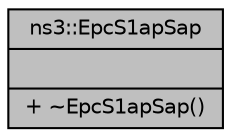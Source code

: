 digraph "ns3::EpcS1apSap"
{
  edge [fontname="Helvetica",fontsize="10",labelfontname="Helvetica",labelfontsize="10"];
  node [fontname="Helvetica",fontsize="10",shape=record];
  Node1 [label="{ns3::EpcS1apSap\n||+ ~EpcS1apSap()\l}",height=0.2,width=0.4,color="black", fillcolor="grey75", style="filled", fontcolor="black"];
}
